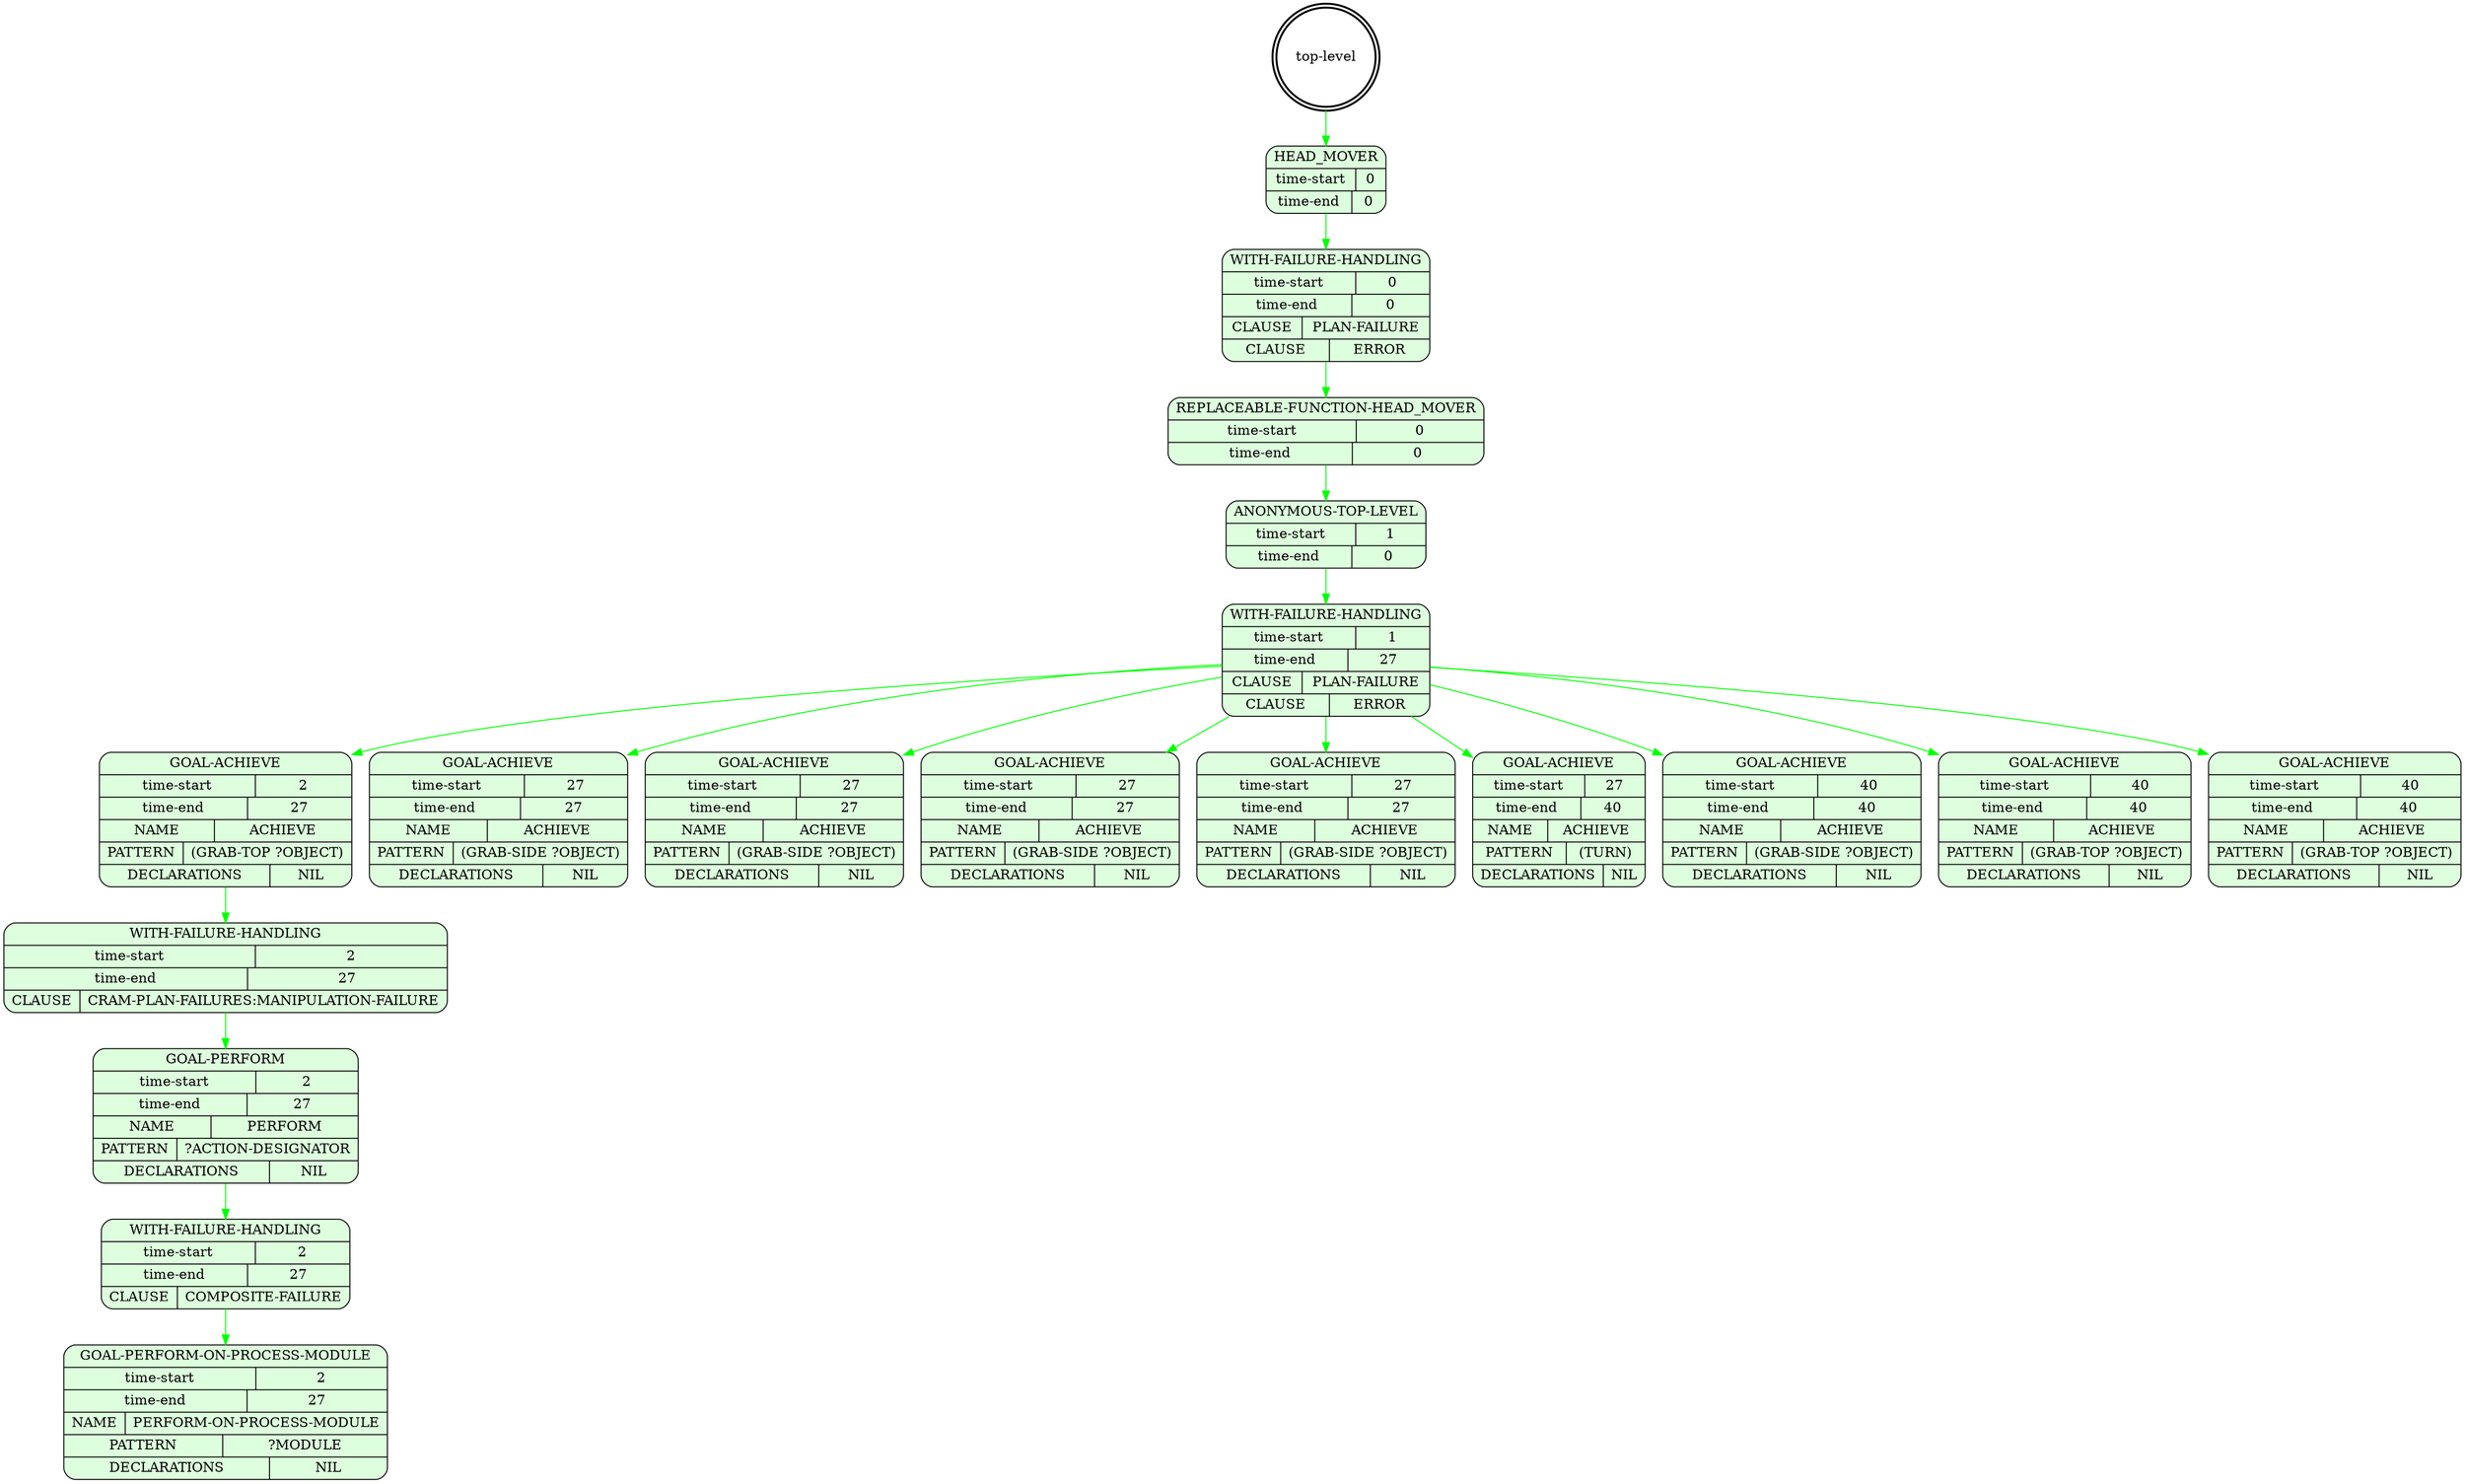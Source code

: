 digraph plangraph_ir4th5jBOoYLfalR {
  node_KDdR0IPQZmn0TpRC [shape=doublecircle, style=bold, label="top-level"];

  node_TKAnnyB4jHZd3K06 [shape=Mrecord, style=filled, fillcolor="#ddffdd", label="{HEAD_MOVER|{time-start | 0}|{time-end | 0}}"];
  edge [color="green", label=""];
  node_KDdR0IPQZmn0TpRC -> node_TKAnnyB4jHZd3K06;

  node_gMDx0PB4Prcuaaa1 [shape=Mrecord, style=filled, fillcolor="#ddffdd", label="{WITH-FAILURE-HANDLING|{time-start | 0}|{time-end | 0}|{CLAUSE | PLAN-FAILURE}|{CLAUSE | ERROR}}"];
  edge [color="green", label=""];
  node_TKAnnyB4jHZd3K06 -> node_gMDx0PB4Prcuaaa1;

  node_d45a9Z21FtN3JfTt [shape=Mrecord, style=filled, fillcolor="#ddffdd", label="{REPLACEABLE-FUNCTION-HEAD_MOVER|{time-start | 0}|{time-end | 0}}"];
  edge [color="green", label=""];
  node_gMDx0PB4Prcuaaa1 -> node_d45a9Z21FtN3JfTt;

  node_ZIWks9TwjoIa959C [shape=Mrecord, style=filled, fillcolor="#ddffdd", label="{ANONYMOUS-TOP-LEVEL|{time-start | 1}|{time-end | 0}}"];
  edge [color="green", label=""];
  node_d45a9Z21FtN3JfTt -> node_ZIWks9TwjoIa959C;

  node_rC1iLiyIM00lXeLp [shape=Mrecord, style=filled, fillcolor="#ddffdd", label="{WITH-FAILURE-HANDLING|{time-start | 1}|{time-end | 27}|{CLAUSE | PLAN-FAILURE}|{CLAUSE | ERROR}}"];
  edge [color="green", label=""];
  node_ZIWks9TwjoIa959C -> node_rC1iLiyIM00lXeLp;

  node_5SygQgmx68DC5n9j [shape=Mrecord, style=filled, fillcolor="#ddffdd", label="{GOAL-ACHIEVE|{time-start | 2}|{time-end | 27}|{NAME | ACHIEVE}|{PATTERN | (GRAB-TOP ?OBJECT)}|{DECLARATIONS | NIL}}"];
  edge [color="green", label=""];
  node_rC1iLiyIM00lXeLp -> node_5SygQgmx68DC5n9j;

  node_42UClea8qKPd0G6Y [shape=Mrecord, style=filled, fillcolor="#ddffdd", label="{WITH-FAILURE-HANDLING|{time-start | 2}|{time-end | 27}|{CLAUSE | CRAM-PLAN-FAILURES:MANIPULATION-FAILURE}}"];
  edge [color="green", label=""];
  node_5SygQgmx68DC5n9j -> node_42UClea8qKPd0G6Y;

  node_BOuY0KbljMTCCJsP [shape=Mrecord, style=filled, fillcolor="#ddffdd", label="{GOAL-PERFORM|{time-start | 2}|{time-end | 27}|{NAME | PERFORM}|{PATTERN | ?ACTION-DESIGNATOR}|{DECLARATIONS | NIL}}"];
  edge [color="green", label=""];
  node_42UClea8qKPd0G6Y -> node_BOuY0KbljMTCCJsP;

  node_oMqlfbp64VdQ3e5j [shape=Mrecord, style=filled, fillcolor="#ddffdd", label="{WITH-FAILURE-HANDLING|{time-start | 2}|{time-end | 27}|{CLAUSE | COMPOSITE-FAILURE}}"];
  edge [color="green", label=""];
  node_BOuY0KbljMTCCJsP -> node_oMqlfbp64VdQ3e5j;

  node_zaH3IevrMY9fdiTo [shape=Mrecord, style=filled, fillcolor="#ddffdd", label="{GOAL-PERFORM-ON-PROCESS-MODULE|{time-start | 2}|{time-end | 27}|{NAME | PERFORM-ON-PROCESS-MODULE}|{PATTERN | ?MODULE}|{DECLARATIONS | NIL}}"];
  edge [color="green", label=""];
  node_oMqlfbp64VdQ3e5j -> node_zaH3IevrMY9fdiTo;

  node_sIcISBoxnKkEQANg [shape=Mrecord, style=filled, fillcolor="#ddffdd", label="{GOAL-ACHIEVE|{time-start | 27}|{time-end | 27}|{NAME | ACHIEVE}|{PATTERN | (GRAB-SIDE ?OBJECT)}|{DECLARATIONS | NIL}}"];
  edge [color="green", label=""];
  node_rC1iLiyIM00lXeLp -> node_sIcISBoxnKkEQANg;

  node_rVdoAyR12pK0zNbt [shape=Mrecord, style=filled, fillcolor="#ddffdd", label="{GOAL-ACHIEVE|{time-start | 27}|{time-end | 27}|{NAME | ACHIEVE}|{PATTERN | (GRAB-SIDE ?OBJECT)}|{DECLARATIONS | NIL}}"];
  edge [color="green", label=""];
  node_rC1iLiyIM00lXeLp -> node_rVdoAyR12pK0zNbt;

  node_dKcijxkaMyIJOLUp [shape=Mrecord, style=filled, fillcolor="#ddffdd", label="{GOAL-ACHIEVE|{time-start | 27}|{time-end | 27}|{NAME | ACHIEVE}|{PATTERN | (GRAB-SIDE ?OBJECT)}|{DECLARATIONS | NIL}}"];
  edge [color="green", label=""];
  node_rC1iLiyIM00lXeLp -> node_dKcijxkaMyIJOLUp;

  node_vs5NAIeCyRinlD6b [shape=Mrecord, style=filled, fillcolor="#ddffdd", label="{GOAL-ACHIEVE|{time-start | 27}|{time-end | 27}|{NAME | ACHIEVE}|{PATTERN | (GRAB-SIDE ?OBJECT)}|{DECLARATIONS | NIL}}"];
  edge [color="green", label=""];
  node_rC1iLiyIM00lXeLp -> node_vs5NAIeCyRinlD6b;

  node_VrYMyU5NBwaMMdWw [shape=Mrecord, style=filled, fillcolor="#ddffdd", label="{GOAL-ACHIEVE|{time-start | 27}|{time-end | 40}|{NAME | ACHIEVE}|{PATTERN | (TURN)}|{DECLARATIONS | NIL}}"];
  edge [color="green", label=""];
  node_rC1iLiyIM00lXeLp -> node_VrYMyU5NBwaMMdWw;

  node_tqUz7ZpK6peefe52 [shape=Mrecord, style=filled, fillcolor="#ddffdd", label="{GOAL-ACHIEVE|{time-start | 40}|{time-end | 40}|{NAME | ACHIEVE}|{PATTERN | (GRAB-SIDE ?OBJECT)}|{DECLARATIONS | NIL}}"];
  edge [color="green", label=""];
  node_rC1iLiyIM00lXeLp -> node_tqUz7ZpK6peefe52;

  node_vtXWqys6CqKDAtH3 [shape=Mrecord, style=filled, fillcolor="#ddffdd", label="{GOAL-ACHIEVE|{time-start | 40}|{time-end | 40}|{NAME | ACHIEVE}|{PATTERN | (GRAB-TOP ?OBJECT)}|{DECLARATIONS | NIL}}"];
  edge [color="green", label=""];
  node_rC1iLiyIM00lXeLp -> node_vtXWqys6CqKDAtH3;

  node_giIqCBn47QM858ES [shape=Mrecord, style=filled, fillcolor="#ddffdd", label="{GOAL-ACHIEVE|{time-start | 40}|{time-end | 40}|{NAME | ACHIEVE}|{PATTERN | (GRAB-TOP ?OBJECT)}|{DECLARATIONS | NIL}}"];
  edge [color="green", label=""];
  node_rC1iLiyIM00lXeLp -> node_giIqCBn47QM858ES;
}
